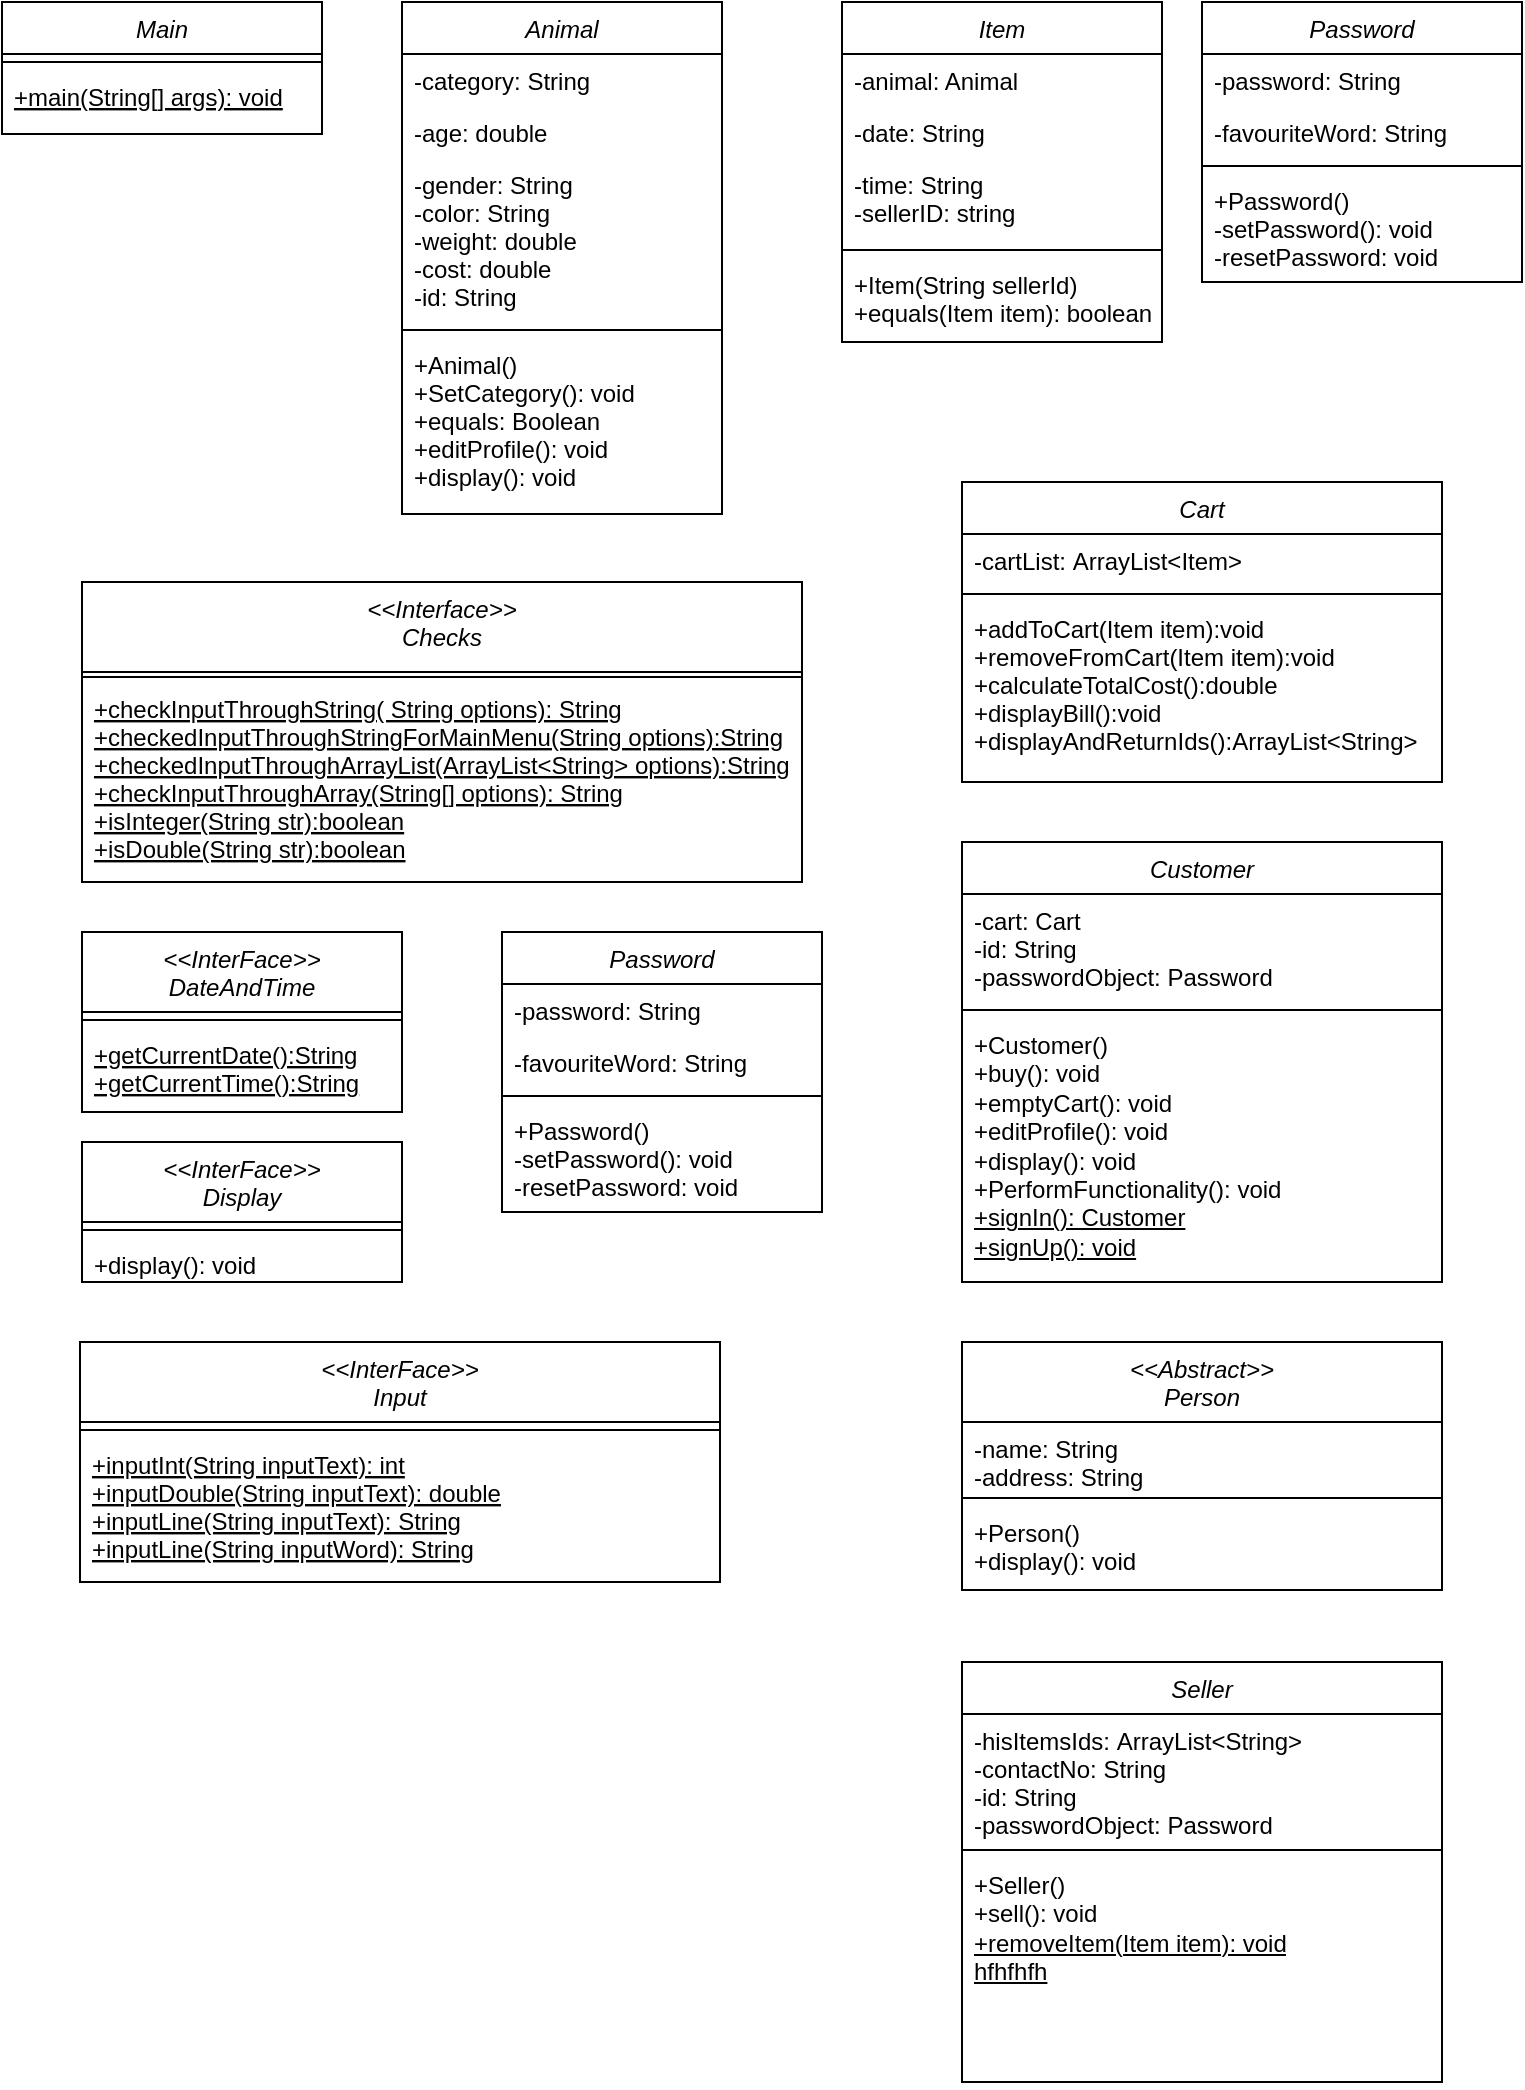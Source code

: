 <mxfile version="22.1.7" type="github">
  <diagram id="C5RBs43oDa-KdzZeNtuy" name="Page-1">
    <mxGraphModel dx="934" dy="591" grid="1" gridSize="10" guides="1" tooltips="1" connect="1" arrows="1" fold="1" page="1" pageScale="1.5" pageWidth="827" pageHeight="1169" math="0" shadow="0">
      <root>
        <mxCell id="WIyWlLk6GJQsqaUBKTNV-0" />
        <mxCell id="WIyWlLk6GJQsqaUBKTNV-1" parent="WIyWlLk6GJQsqaUBKTNV-0" />
        <mxCell id="zkfFHV4jXpPFQw0GAbJ--0" value="Animal" style="swimlane;fontStyle=2;align=center;verticalAlign=top;childLayout=stackLayout;horizontal=1;startSize=26;horizontalStack=0;resizeParent=1;resizeLast=0;collapsible=1;marginBottom=0;rounded=0;shadow=0;strokeWidth=1;labelBackgroundColor=default;" parent="WIyWlLk6GJQsqaUBKTNV-1" vertex="1">
          <mxGeometry x="220" y="120" width="160" height="256" as="geometry">
            <mxRectangle x="230" y="140" width="160" height="26" as="alternateBounds" />
          </mxGeometry>
        </mxCell>
        <mxCell id="zkfFHV4jXpPFQw0GAbJ--1" value="-category: String" style="text;align=left;verticalAlign=top;spacingLeft=4;spacingRight=4;overflow=hidden;rotatable=0;points=[[0,0.5],[1,0.5]];portConstraint=eastwest;" parent="zkfFHV4jXpPFQw0GAbJ--0" vertex="1">
          <mxGeometry y="26" width="160" height="26" as="geometry" />
        </mxCell>
        <mxCell id="zkfFHV4jXpPFQw0GAbJ--2" value="-age: double" style="text;align=left;verticalAlign=top;spacingLeft=4;spacingRight=4;overflow=hidden;rotatable=0;points=[[0,0.5],[1,0.5]];portConstraint=eastwest;rounded=0;shadow=0;html=0;" parent="zkfFHV4jXpPFQw0GAbJ--0" vertex="1">
          <mxGeometry y="52" width="160" height="26" as="geometry" />
        </mxCell>
        <mxCell id="zkfFHV4jXpPFQw0GAbJ--3" value="-gender: String&#xa;-color: String&#xa;-weight: double&#xa;-cost: double&#xa;-id: String&#xa;" style="text;align=left;verticalAlign=top;spacingLeft=4;spacingRight=4;overflow=hidden;rotatable=0;points=[[0,0.5],[1,0.5]];portConstraint=eastwest;rounded=0;shadow=0;html=0;" parent="zkfFHV4jXpPFQw0GAbJ--0" vertex="1">
          <mxGeometry y="78" width="160" height="82" as="geometry" />
        </mxCell>
        <mxCell id="zkfFHV4jXpPFQw0GAbJ--4" value="" style="line;html=1;strokeWidth=1;align=left;verticalAlign=middle;spacingTop=-1;spacingLeft=3;spacingRight=3;rotatable=0;labelPosition=right;points=[];portConstraint=eastwest;" parent="zkfFHV4jXpPFQw0GAbJ--0" vertex="1">
          <mxGeometry y="160" width="160" height="8" as="geometry" />
        </mxCell>
        <mxCell id="zkfFHV4jXpPFQw0GAbJ--5" value="+Animal()&#xa;+SetCategory(): void&#xa;+equals: Boolean&#xa;+editProfile(): void&#xa;+display(): void" style="text;align=left;verticalAlign=top;spacingLeft=4;spacingRight=4;overflow=hidden;rotatable=0;points=[[0,0.5],[1,0.5]];portConstraint=eastwest;" parent="zkfFHV4jXpPFQw0GAbJ--0" vertex="1">
          <mxGeometry y="168" width="160" height="88" as="geometry" />
        </mxCell>
        <mxCell id="k_PIPnHerkKSlGWrIPmb-0" value="Item" style="swimlane;fontStyle=2;align=center;verticalAlign=top;childLayout=stackLayout;horizontal=1;startSize=26;horizontalStack=0;resizeParent=1;resizeLast=0;collapsible=1;marginBottom=0;rounded=0;shadow=0;strokeWidth=1;" parent="WIyWlLk6GJQsqaUBKTNV-1" vertex="1">
          <mxGeometry x="440" y="120" width="160" height="170" as="geometry">
            <mxRectangle x="230" y="140" width="160" height="26" as="alternateBounds" />
          </mxGeometry>
        </mxCell>
        <mxCell id="k_PIPnHerkKSlGWrIPmb-1" value="-animal: Animal" style="text;align=left;verticalAlign=top;spacingLeft=4;spacingRight=4;overflow=hidden;rotatable=0;points=[[0,0.5],[1,0.5]];portConstraint=eastwest;" parent="k_PIPnHerkKSlGWrIPmb-0" vertex="1">
          <mxGeometry y="26" width="160" height="26" as="geometry" />
        </mxCell>
        <mxCell id="k_PIPnHerkKSlGWrIPmb-2" value="-date: String" style="text;align=left;verticalAlign=top;spacingLeft=4;spacingRight=4;overflow=hidden;rotatable=0;points=[[0,0.5],[1,0.5]];portConstraint=eastwest;rounded=0;shadow=0;html=0;" parent="k_PIPnHerkKSlGWrIPmb-0" vertex="1">
          <mxGeometry y="52" width="160" height="26" as="geometry" />
        </mxCell>
        <mxCell id="k_PIPnHerkKSlGWrIPmb-3" value="-time: String&#xa;-sellerID: string&#xa;" style="text;align=left;verticalAlign=top;spacingLeft=4;spacingRight=4;overflow=hidden;rotatable=0;points=[[0,0.5],[1,0.5]];portConstraint=eastwest;rounded=0;shadow=0;html=0;" parent="k_PIPnHerkKSlGWrIPmb-0" vertex="1">
          <mxGeometry y="78" width="160" height="42" as="geometry" />
        </mxCell>
        <mxCell id="k_PIPnHerkKSlGWrIPmb-4" value="" style="line;html=1;strokeWidth=1;align=left;verticalAlign=middle;spacingTop=-1;spacingLeft=3;spacingRight=3;rotatable=0;labelPosition=right;points=[];portConstraint=eastwest;" parent="k_PIPnHerkKSlGWrIPmb-0" vertex="1">
          <mxGeometry y="120" width="160" height="8" as="geometry" />
        </mxCell>
        <mxCell id="k_PIPnHerkKSlGWrIPmb-5" value="+Item(String sellerId)&#xa;+equals(Item item): boolean" style="text;align=left;verticalAlign=top;spacingLeft=4;spacingRight=4;overflow=hidden;rotatable=0;points=[[0,0.5],[1,0.5]];portConstraint=eastwest;" parent="k_PIPnHerkKSlGWrIPmb-0" vertex="1">
          <mxGeometry y="128" width="160" height="42" as="geometry" />
        </mxCell>
        <mxCell id="m4L7vGivun5PhIJelYzO-0" value="Cart" style="swimlane;fontStyle=2;align=center;verticalAlign=top;childLayout=stackLayout;horizontal=1;startSize=26;horizontalStack=0;resizeParent=1;resizeLast=0;collapsible=1;marginBottom=0;rounded=0;shadow=0;strokeWidth=1;" vertex="1" parent="WIyWlLk6GJQsqaUBKTNV-1">
          <mxGeometry x="500" y="360" width="240" height="150" as="geometry">
            <mxRectangle x="230" y="140" width="160" height="26" as="alternateBounds" />
          </mxGeometry>
        </mxCell>
        <mxCell id="m4L7vGivun5PhIJelYzO-1" value="-cartList: ArrayList&lt;Item&gt;" style="text;align=left;verticalAlign=top;spacingLeft=4;spacingRight=4;overflow=hidden;rotatable=0;points=[[0,0.5],[1,0.5]];portConstraint=eastwest;" vertex="1" parent="m4L7vGivun5PhIJelYzO-0">
          <mxGeometry y="26" width="240" height="26" as="geometry" />
        </mxCell>
        <mxCell id="m4L7vGivun5PhIJelYzO-4" value="" style="line;html=1;strokeWidth=1;align=left;verticalAlign=middle;spacingTop=-1;spacingLeft=3;spacingRight=3;rotatable=0;labelPosition=right;points=[];portConstraint=eastwest;" vertex="1" parent="m4L7vGivun5PhIJelYzO-0">
          <mxGeometry y="52" width="240" height="8" as="geometry" />
        </mxCell>
        <mxCell id="m4L7vGivun5PhIJelYzO-5" value="+addToCart(Item item):void&#xa;+removeFromCart(Item item):void&#xa;+calculateTotalCost():double&#xa;+displayBill():void&#xa;+displayAndReturnIds():ArrayList&lt;String&gt;" style="text;align=left;verticalAlign=top;spacingLeft=4;spacingRight=4;overflow=hidden;rotatable=0;points=[[0,0.5],[1,0.5]];portConstraint=eastwest;" vertex="1" parent="m4L7vGivun5PhIJelYzO-0">
          <mxGeometry y="60" width="240" height="80" as="geometry" />
        </mxCell>
        <mxCell id="m4L7vGivun5PhIJelYzO-6" value="Customer" style="swimlane;fontStyle=2;align=center;verticalAlign=top;childLayout=stackLayout;horizontal=1;startSize=26;horizontalStack=0;resizeParent=1;resizeLast=0;collapsible=1;marginBottom=0;rounded=0;shadow=0;strokeWidth=1;" vertex="1" parent="WIyWlLk6GJQsqaUBKTNV-1">
          <mxGeometry x="500" y="540" width="240" height="220" as="geometry">
            <mxRectangle x="230" y="140" width="160" height="26" as="alternateBounds" />
          </mxGeometry>
        </mxCell>
        <mxCell id="m4L7vGivun5PhIJelYzO-7" value="-cart: Cart&#xa;-id: String&#xa;-passwordObject: Password" style="text;align=left;verticalAlign=top;spacingLeft=4;spacingRight=4;overflow=hidden;rotatable=0;points=[[0,0.5],[1,0.5]];portConstraint=eastwest;" vertex="1" parent="m4L7vGivun5PhIJelYzO-6">
          <mxGeometry y="26" width="240" height="54" as="geometry" />
        </mxCell>
        <mxCell id="m4L7vGivun5PhIJelYzO-8" value="" style="line;html=1;strokeWidth=1;align=left;verticalAlign=middle;spacingTop=-1;spacingLeft=3;spacingRight=3;rotatable=0;labelPosition=right;points=[];portConstraint=eastwest;" vertex="1" parent="m4L7vGivun5PhIJelYzO-6">
          <mxGeometry y="80" width="240" height="8" as="geometry" />
        </mxCell>
        <mxCell id="m4L7vGivun5PhIJelYzO-9" value="+Customer()&lt;br&gt;+buy(): void&lt;br&gt;+emptyCart(): void&lt;br&gt;+editProfile(): void&lt;br&gt;+display(): void&lt;br&gt;+PerformFunctionality(): void&lt;br&gt;&lt;u&gt;+signIn(): Customer&lt;/u&gt;&lt;br&gt;&lt;u&gt;+signUp(): void&lt;/u&gt;" style="text;align=left;verticalAlign=top;spacingLeft=4;spacingRight=4;overflow=hidden;rotatable=0;points=[[0,0.5],[1,0.5]];portConstraint=eastwest;html=1;" vertex="1" parent="m4L7vGivun5PhIJelYzO-6">
          <mxGeometry y="88" width="240" height="132" as="geometry" />
        </mxCell>
        <mxCell id="k_PIPnHerkKSlGWrIPmb-7" value="&lt;&lt;Interface&gt;&gt;&#xa;Checks" style="swimlane;fontStyle=2;align=center;verticalAlign=top;childLayout=stackLayout;horizontal=1;startSize=45;horizontalStack=0;resizeParent=1;resizeLast=0;collapsible=1;marginBottom=0;rounded=0;shadow=0;strokeWidth=1;" vertex="1" parent="WIyWlLk6GJQsqaUBKTNV-1">
          <mxGeometry x="60" y="410" width="360" height="150" as="geometry">
            <mxRectangle x="230" y="140" width="160" height="26" as="alternateBounds" />
          </mxGeometry>
        </mxCell>
        <mxCell id="k_PIPnHerkKSlGWrIPmb-11" value="" style="line;html=1;strokeWidth=1;align=left;verticalAlign=middle;spacingTop=-1;spacingLeft=3;spacingRight=3;rotatable=0;labelPosition=right;points=[];portConstraint=eastwest;" vertex="1" parent="k_PIPnHerkKSlGWrIPmb-7">
          <mxGeometry y="45" width="360" height="5" as="geometry" />
        </mxCell>
        <mxCell id="k_PIPnHerkKSlGWrIPmb-12" value="+checkInputThroughString( String options): String&#xa;+checkedInputThroughStringForMainMenu(String options):String&#xa;+checkedInputThroughArrayList(ArrayList&lt;String&gt; options):String&#xa;+checkInputThroughArray(String[] options): String&#xa;+isInteger(String str):boolean&#xa;+isDouble(String str):boolean&#xa;" style="text;align=left;verticalAlign=top;spacingLeft=4;spacingRight=4;overflow=hidden;rotatable=0;points=[[0,0.5],[1,0.5]];portConstraint=eastwest;fontStyle=4" vertex="1" parent="k_PIPnHerkKSlGWrIPmb-7">
          <mxGeometry y="50" width="360" height="100" as="geometry" />
        </mxCell>
        <mxCell id="k_PIPnHerkKSlGWrIPmb-13" value="&lt;&lt;InterFace&gt;&gt;&#xa;DateAndTime" style="swimlane;fontStyle=2;align=center;verticalAlign=top;childLayout=stackLayout;horizontal=1;startSize=40;horizontalStack=0;resizeParent=1;resizeLast=0;collapsible=1;marginBottom=0;rounded=0;shadow=0;strokeWidth=1;" vertex="1" parent="WIyWlLk6GJQsqaUBKTNV-1">
          <mxGeometry x="60" y="585" width="160" height="90" as="geometry">
            <mxRectangle x="230" y="140" width="160" height="26" as="alternateBounds" />
          </mxGeometry>
        </mxCell>
        <mxCell id="k_PIPnHerkKSlGWrIPmb-17" value="" style="line;html=1;strokeWidth=1;align=left;verticalAlign=middle;spacingTop=-1;spacingLeft=3;spacingRight=3;rotatable=0;labelPosition=right;points=[];portConstraint=eastwest;" vertex="1" parent="k_PIPnHerkKSlGWrIPmb-13">
          <mxGeometry y="40" width="160" height="8" as="geometry" />
        </mxCell>
        <mxCell id="k_PIPnHerkKSlGWrIPmb-18" value="+getCurrentDate():String&#xa;+getCurrentTime():String" style="text;align=left;verticalAlign=top;spacingLeft=4;spacingRight=4;overflow=hidden;rotatable=0;points=[[0,0.5],[1,0.5]];portConstraint=eastwest;fontStyle=4" vertex="1" parent="k_PIPnHerkKSlGWrIPmb-13">
          <mxGeometry y="48" width="160" height="42" as="geometry" />
        </mxCell>
        <mxCell id="xjBw5K3ItSX2L7TnPU6x-0" value="Main" style="swimlane;fontStyle=2;align=center;verticalAlign=top;childLayout=stackLayout;horizontal=1;startSize=26;horizontalStack=0;resizeParent=1;resizeLast=0;collapsible=1;marginBottom=0;rounded=0;shadow=0;strokeWidth=1;labelBackgroundColor=default;" vertex="1" parent="WIyWlLk6GJQsqaUBKTNV-1">
          <mxGeometry x="20" y="120" width="160" height="66" as="geometry">
            <mxRectangle x="230" y="140" width="160" height="26" as="alternateBounds" />
          </mxGeometry>
        </mxCell>
        <mxCell id="xjBw5K3ItSX2L7TnPU6x-4" value="" style="line;html=1;strokeWidth=1;align=left;verticalAlign=middle;spacingTop=-1;spacingLeft=3;spacingRight=3;rotatable=0;labelPosition=right;points=[];portConstraint=eastwest;" vertex="1" parent="xjBw5K3ItSX2L7TnPU6x-0">
          <mxGeometry y="26" width="160" height="8" as="geometry" />
        </mxCell>
        <mxCell id="xjBw5K3ItSX2L7TnPU6x-5" value="+main(String[] args): void&#xa;&#xa;" style="text;align=left;verticalAlign=top;spacingLeft=4;spacingRight=4;overflow=hidden;rotatable=0;points=[[0,0.5],[1,0.5]];portConstraint=eastwest;fontStyle=4" vertex="1" parent="xjBw5K3ItSX2L7TnPU6x-0">
          <mxGeometry y="34" width="160" height="32" as="geometry" />
        </mxCell>
        <mxCell id="m4L7vGivun5PhIJelYzO-11" value="&lt;&lt;Abstract&gt;&gt;&#xa;Person" style="swimlane;fontStyle=2;align=center;verticalAlign=top;childLayout=stackLayout;horizontal=1;startSize=40;horizontalStack=0;resizeParent=1;resizeLast=0;collapsible=1;marginBottom=0;rounded=0;shadow=0;strokeWidth=1;" vertex="1" parent="WIyWlLk6GJQsqaUBKTNV-1">
          <mxGeometry x="500" y="790" width="240" height="124" as="geometry">
            <mxRectangle x="230" y="140" width="160" height="26" as="alternateBounds" />
          </mxGeometry>
        </mxCell>
        <mxCell id="m4L7vGivun5PhIJelYzO-12" value="-name: String&#xa;-address: String&#xa;" style="text;align=left;verticalAlign=top;spacingLeft=4;spacingRight=4;overflow=hidden;rotatable=0;points=[[0,0.5],[1,0.5]];portConstraint=eastwest;" vertex="1" parent="m4L7vGivun5PhIJelYzO-11">
          <mxGeometry y="40" width="240" height="34" as="geometry" />
        </mxCell>
        <mxCell id="m4L7vGivun5PhIJelYzO-13" value="" style="line;html=1;strokeWidth=1;align=left;verticalAlign=middle;spacingTop=-1;spacingLeft=3;spacingRight=3;rotatable=0;labelPosition=right;points=[];portConstraint=eastwest;" vertex="1" parent="m4L7vGivun5PhIJelYzO-11">
          <mxGeometry y="74" width="240" height="8" as="geometry" />
        </mxCell>
        <mxCell id="m4L7vGivun5PhIJelYzO-14" value="+Person()&lt;br&gt;+display(): void" style="text;align=left;verticalAlign=top;spacingLeft=4;spacingRight=4;overflow=hidden;rotatable=0;points=[[0,0.5],[1,0.5]];portConstraint=eastwest;html=1;" vertex="1" parent="m4L7vGivun5PhIJelYzO-11">
          <mxGeometry y="82" width="240" height="42" as="geometry" />
        </mxCell>
        <mxCell id="k_PIPnHerkKSlGWrIPmb-19" value="&lt;&lt;InterFace&gt;&gt;&#xa;Display" style="swimlane;fontStyle=2;align=center;verticalAlign=top;childLayout=stackLayout;horizontal=1;startSize=40;horizontalStack=0;resizeParent=1;resizeLast=0;collapsible=1;marginBottom=0;rounded=0;shadow=0;strokeWidth=1;" vertex="1" parent="WIyWlLk6GJQsqaUBKTNV-1">
          <mxGeometry x="60" y="690" width="160" height="70" as="geometry">
            <mxRectangle x="230" y="140" width="160" height="26" as="alternateBounds" />
          </mxGeometry>
        </mxCell>
        <mxCell id="k_PIPnHerkKSlGWrIPmb-20" value="" style="line;html=1;strokeWidth=1;align=left;verticalAlign=middle;spacingTop=-1;spacingLeft=3;spacingRight=3;rotatable=0;labelPosition=right;points=[];portConstraint=eastwest;" vertex="1" parent="k_PIPnHerkKSlGWrIPmb-19">
          <mxGeometry y="40" width="160" height="8" as="geometry" />
        </mxCell>
        <mxCell id="k_PIPnHerkKSlGWrIPmb-21" value="+display(): void" style="text;align=left;verticalAlign=top;spacingLeft=4;spacingRight=4;overflow=hidden;rotatable=0;points=[[0,0.5],[1,0.5]];portConstraint=eastwest;fontStyle=0" vertex="1" parent="k_PIPnHerkKSlGWrIPmb-19">
          <mxGeometry y="48" width="160" height="22" as="geometry" />
        </mxCell>
        <mxCell id="m4L7vGivun5PhIJelYzO-17" value="Seller" style="swimlane;fontStyle=2;align=center;verticalAlign=top;childLayout=stackLayout;horizontal=1;startSize=26;horizontalStack=0;resizeParent=1;resizeLast=0;collapsible=1;marginBottom=0;rounded=0;shadow=0;strokeWidth=1;" vertex="1" parent="WIyWlLk6GJQsqaUBKTNV-1">
          <mxGeometry x="500" y="950" width="240" height="210" as="geometry">
            <mxRectangle x="230" y="140" width="160" height="26" as="alternateBounds" />
          </mxGeometry>
        </mxCell>
        <mxCell id="m4L7vGivun5PhIJelYzO-18" value="-hisItemsIds: ArrayList&lt;String&gt;&#xa;-contactNo: String&#xa;-id: String&#xa;-passwordObject: Password" style="text;align=left;verticalAlign=top;spacingLeft=4;spacingRight=4;overflow=hidden;rotatable=0;points=[[0,0.5],[1,0.5]];portConstraint=eastwest;" vertex="1" parent="m4L7vGivun5PhIJelYzO-17">
          <mxGeometry y="26" width="240" height="64" as="geometry" />
        </mxCell>
        <mxCell id="m4L7vGivun5PhIJelYzO-19" value="" style="line;html=1;strokeWidth=1;align=left;verticalAlign=middle;spacingTop=-1;spacingLeft=3;spacingRight=3;rotatable=0;labelPosition=right;points=[];portConstraint=eastwest;" vertex="1" parent="m4L7vGivun5PhIJelYzO-17">
          <mxGeometry y="90" width="240" height="8" as="geometry" />
        </mxCell>
        <mxCell id="m4L7vGivun5PhIJelYzO-20" value="+Seller()&lt;br&gt;+sell(): void&lt;br&gt;&lt;u&gt;+removeItem(Item item): void&lt;br&gt;hfhfhfh&lt;br&gt;&lt;/u&gt;" style="text;align=left;verticalAlign=top;spacingLeft=4;spacingRight=4;overflow=hidden;rotatable=0;points=[[0,0.5],[1,0.5]];portConstraint=eastwest;html=1;" vertex="1" parent="m4L7vGivun5PhIJelYzO-17">
          <mxGeometry y="98" width="240" height="112" as="geometry" />
        </mxCell>
        <mxCell id="xjBw5K3ItSX2L7TnPU6x-7" value="Password" style="swimlane;fontStyle=2;align=center;verticalAlign=top;childLayout=stackLayout;horizontal=1;startSize=26;horizontalStack=0;resizeParent=1;resizeLast=0;collapsible=1;marginBottom=0;rounded=0;shadow=0;strokeWidth=1;" vertex="1" parent="WIyWlLk6GJQsqaUBKTNV-1">
          <mxGeometry x="620" y="120" width="160" height="140" as="geometry">
            <mxRectangle x="230" y="140" width="160" height="26" as="alternateBounds" />
          </mxGeometry>
        </mxCell>
        <mxCell id="xjBw5K3ItSX2L7TnPU6x-8" value="-password: String" style="text;align=left;verticalAlign=top;spacingLeft=4;spacingRight=4;overflow=hidden;rotatable=0;points=[[0,0.5],[1,0.5]];portConstraint=eastwest;" vertex="1" parent="xjBw5K3ItSX2L7TnPU6x-7">
          <mxGeometry y="26" width="160" height="26" as="geometry" />
        </mxCell>
        <mxCell id="xjBw5K3ItSX2L7TnPU6x-9" value="-favouriteWord: String" style="text;align=left;verticalAlign=top;spacingLeft=4;spacingRight=4;overflow=hidden;rotatable=0;points=[[0,0.5],[1,0.5]];portConstraint=eastwest;rounded=0;shadow=0;html=0;" vertex="1" parent="xjBw5K3ItSX2L7TnPU6x-7">
          <mxGeometry y="52" width="160" height="26" as="geometry" />
        </mxCell>
        <mxCell id="xjBw5K3ItSX2L7TnPU6x-11" value="" style="line;html=1;strokeWidth=1;align=left;verticalAlign=middle;spacingTop=-1;spacingLeft=3;spacingRight=3;rotatable=0;labelPosition=right;points=[];portConstraint=eastwest;" vertex="1" parent="xjBw5K3ItSX2L7TnPU6x-7">
          <mxGeometry y="78" width="160" height="8" as="geometry" />
        </mxCell>
        <mxCell id="xjBw5K3ItSX2L7TnPU6x-12" value="+Password()&#xa;-setPassword(): void&#xa;-resetPassword: void&#xa;" style="text;align=left;verticalAlign=top;spacingLeft=4;spacingRight=4;overflow=hidden;rotatable=0;points=[[0,0.5],[1,0.5]];portConstraint=eastwest;" vertex="1" parent="xjBw5K3ItSX2L7TnPU6x-7">
          <mxGeometry y="86" width="160" height="42" as="geometry" />
        </mxCell>
        <mxCell id="k_PIPnHerkKSlGWrIPmb-22" value="&lt;&lt;InterFace&gt;&gt;&#xa;Input" style="swimlane;fontStyle=2;align=center;verticalAlign=top;childLayout=stackLayout;horizontal=1;startSize=40;horizontalStack=0;resizeParent=1;resizeLast=0;collapsible=1;marginBottom=0;rounded=0;shadow=0;strokeWidth=1;" vertex="1" parent="WIyWlLk6GJQsqaUBKTNV-1">
          <mxGeometry x="59" y="790" width="320" height="120" as="geometry">
            <mxRectangle x="230" y="140" width="160" height="26" as="alternateBounds" />
          </mxGeometry>
        </mxCell>
        <mxCell id="k_PIPnHerkKSlGWrIPmb-23" value="" style="line;html=1;strokeWidth=1;align=left;verticalAlign=middle;spacingTop=-1;spacingLeft=3;spacingRight=3;rotatable=0;labelPosition=right;points=[];portConstraint=eastwest;" vertex="1" parent="k_PIPnHerkKSlGWrIPmb-22">
          <mxGeometry y="40" width="320" height="8" as="geometry" />
        </mxCell>
        <mxCell id="k_PIPnHerkKSlGWrIPmb-24" value="+inputInt(String inputText): int&#xa;+inputDouble(String inputText): double&#xa;+inputLine(String inputText): String&#xa;+inputLine(String inputWord): String&#xa;" style="text;align=left;verticalAlign=top;spacingLeft=4;spacingRight=4;overflow=hidden;rotatable=0;points=[[0,0.5],[1,0.5]];portConstraint=eastwest;fontStyle=4" vertex="1" parent="k_PIPnHerkKSlGWrIPmb-22">
          <mxGeometry y="48" width="320" height="72" as="geometry" />
        </mxCell>
        <mxCell id="xjBw5K3ItSX2L7TnPU6x-13" value="Password" style="swimlane;fontStyle=2;align=center;verticalAlign=top;childLayout=stackLayout;horizontal=1;startSize=26;horizontalStack=0;resizeParent=1;resizeLast=0;collapsible=1;marginBottom=0;rounded=0;shadow=0;strokeWidth=1;" vertex="1" parent="WIyWlLk6GJQsqaUBKTNV-1">
          <mxGeometry x="270" y="585" width="160" height="140" as="geometry">
            <mxRectangle x="230" y="140" width="160" height="26" as="alternateBounds" />
          </mxGeometry>
        </mxCell>
        <mxCell id="xjBw5K3ItSX2L7TnPU6x-14" value="-password: String" style="text;align=left;verticalAlign=top;spacingLeft=4;spacingRight=4;overflow=hidden;rotatable=0;points=[[0,0.5],[1,0.5]];portConstraint=eastwest;" vertex="1" parent="xjBw5K3ItSX2L7TnPU6x-13">
          <mxGeometry y="26" width="160" height="26" as="geometry" />
        </mxCell>
        <mxCell id="xjBw5K3ItSX2L7TnPU6x-15" value="-favouriteWord: String" style="text;align=left;verticalAlign=top;spacingLeft=4;spacingRight=4;overflow=hidden;rotatable=0;points=[[0,0.5],[1,0.5]];portConstraint=eastwest;rounded=0;shadow=0;html=0;" vertex="1" parent="xjBw5K3ItSX2L7TnPU6x-13">
          <mxGeometry y="52" width="160" height="26" as="geometry" />
        </mxCell>
        <mxCell id="xjBw5K3ItSX2L7TnPU6x-16" value="" style="line;html=1;strokeWidth=1;align=left;verticalAlign=middle;spacingTop=-1;spacingLeft=3;spacingRight=3;rotatable=0;labelPosition=right;points=[];portConstraint=eastwest;" vertex="1" parent="xjBw5K3ItSX2L7TnPU6x-13">
          <mxGeometry y="78" width="160" height="8" as="geometry" />
        </mxCell>
        <mxCell id="xjBw5K3ItSX2L7TnPU6x-17" value="+Password()&#xa;-setPassword(): void&#xa;-resetPassword: void&#xa;" style="text;align=left;verticalAlign=top;spacingLeft=4;spacingRight=4;overflow=hidden;rotatable=0;points=[[0,0.5],[1,0.5]];portConstraint=eastwest;" vertex="1" parent="xjBw5K3ItSX2L7TnPU6x-13">
          <mxGeometry y="86" width="160" height="42" as="geometry" />
        </mxCell>
      </root>
    </mxGraphModel>
  </diagram>
</mxfile>
